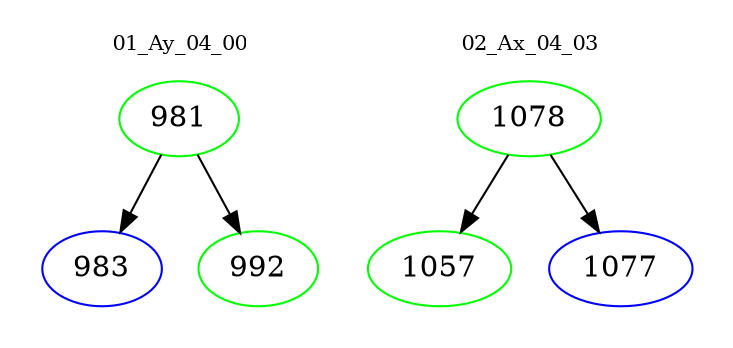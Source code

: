 digraph{
subgraph cluster_0 {
color = white
label = "01_Ay_04_00";
fontsize=10;
T0_981 [label="981", color="green"]
T0_981 -> T0_983 [color="black"]
T0_983 [label="983", color="blue"]
T0_981 -> T0_992 [color="black"]
T0_992 [label="992", color="green"]
}
subgraph cluster_1 {
color = white
label = "02_Ax_04_03";
fontsize=10;
T1_1078 [label="1078", color="green"]
T1_1078 -> T1_1057 [color="black"]
T1_1057 [label="1057", color="green"]
T1_1078 -> T1_1077 [color="black"]
T1_1077 [label="1077", color="blue"]
}
}
